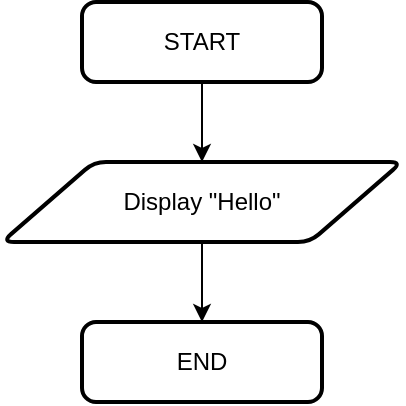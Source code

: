 <mxfile version="14.5.0" type="github" pages="5">
  <diagram id="Z9I3HItIMzRV4SYI8pXG" name="Question 1">
    <mxGraphModel dx="652" dy="371" grid="1" gridSize="10" guides="1" tooltips="1" connect="1" arrows="1" fold="1" page="1" pageScale="1" pageWidth="827" pageHeight="1169" math="0" shadow="0">
      <root>
        <mxCell id="2NIq1HPkZhXbguK2l04d-0" />
        <mxCell id="2NIq1HPkZhXbguK2l04d-1" parent="2NIq1HPkZhXbguK2l04d-0" />
        <mxCell id="J_5Q6HFixtygFqdis30S-0" value="START" style="rounded=1;whiteSpace=wrap;html=1;absoluteArcSize=1;arcSize=14;strokeWidth=2;" vertex="1" parent="2NIq1HPkZhXbguK2l04d-1">
          <mxGeometry x="320" y="40" width="120" height="40" as="geometry" />
        </mxCell>
        <mxCell id="J_5Q6HFixtygFqdis30S-1" value="Display &quot;Hello&quot;" style="shape=parallelogram;html=1;strokeWidth=2;perimeter=parallelogramPerimeter;whiteSpace=wrap;rounded=1;arcSize=12;size=0.23;" vertex="1" parent="2NIq1HPkZhXbguK2l04d-1">
          <mxGeometry x="280" y="120" width="200" height="40" as="geometry" />
        </mxCell>
        <mxCell id="J_5Q6HFixtygFqdis30S-2" value="END" style="rounded=1;whiteSpace=wrap;html=1;absoluteArcSize=1;arcSize=14;strokeWidth=2;" vertex="1" parent="2NIq1HPkZhXbguK2l04d-1">
          <mxGeometry x="320" y="200" width="120" height="40" as="geometry" />
        </mxCell>
        <mxCell id="J_5Q6HFixtygFqdis30S-3" value="" style="endArrow=classic;html=1;exitX=0.5;exitY=1;exitDx=0;exitDy=0;entryX=0.5;entryY=0;entryDx=0;entryDy=0;" edge="1" parent="2NIq1HPkZhXbguK2l04d-1" source="J_5Q6HFixtygFqdis30S-0" target="J_5Q6HFixtygFqdis30S-1">
          <mxGeometry width="50" height="50" relative="1" as="geometry">
            <mxPoint x="360" y="240" as="sourcePoint" />
            <mxPoint x="410" y="190" as="targetPoint" />
          </mxGeometry>
        </mxCell>
        <mxCell id="J_5Q6HFixtygFqdis30S-4" value="" style="endArrow=classic;html=1;exitX=0.5;exitY=1;exitDx=0;exitDy=0;entryX=0.5;entryY=0;entryDx=0;entryDy=0;" edge="1" parent="2NIq1HPkZhXbguK2l04d-1" source="J_5Q6HFixtygFqdis30S-1" target="J_5Q6HFixtygFqdis30S-2">
          <mxGeometry width="50" height="50" relative="1" as="geometry">
            <mxPoint x="360" y="240" as="sourcePoint" />
            <mxPoint x="410" y="190" as="targetPoint" />
          </mxGeometry>
        </mxCell>
      </root>
    </mxGraphModel>
  </diagram>
  <diagram id="hdb1QhX56bhDPCAvzV6t" name="Question 6">
    <mxGraphModel dx="782" dy="445" grid="1" gridSize="10" guides="1" tooltips="1" connect="1" arrows="1" fold="1" page="1" pageScale="1" pageWidth="827" pageHeight="1169" math="0" shadow="0">
      <root>
        <mxCell id="HTbKW6vL-zQmPiTwzFqD-0" />
        <mxCell id="HTbKW6vL-zQmPiTwzFqD-1" parent="HTbKW6vL-zQmPiTwzFqD-0" />
        <mxCell id="HTbKW6vL-zQmPiTwzFqD-12" value="" style="edgeStyle=orthogonalEdgeStyle;rounded=0;orthogonalLoop=1;jettySize=auto;html=1;" parent="HTbKW6vL-zQmPiTwzFqD-1" source="HTbKW6vL-zQmPiTwzFqD-4" target="HTbKW6vL-zQmPiTwzFqD-5" edge="1">
          <mxGeometry relative="1" as="geometry" />
        </mxCell>
        <mxCell id="HTbKW6vL-zQmPiTwzFqD-4" value="Display&lt;br&gt;“Enter first value”" style="shape=parallelogram;html=1;strokeWidth=2;perimeter=parallelogramPerimeter;whiteSpace=wrap;rounded=1;arcSize=12;size=0.23;" parent="HTbKW6vL-zQmPiTwzFqD-1" vertex="1">
          <mxGeometry x="360" y="120" width="160" height="40" as="geometry" />
        </mxCell>
        <mxCell id="HTbKW6vL-zQmPiTwzFqD-5" value="Read num1" style="shape=parallelogram;html=1;strokeWidth=2;perimeter=parallelogramPerimeter;whiteSpace=wrap;rounded=1;arcSize=12;size=0.23;" parent="HTbKW6vL-zQmPiTwzFqD-1" vertex="1">
          <mxGeometry x="360" y="200" width="160" height="40" as="geometry" />
        </mxCell>
        <mxCell id="HTbKW6vL-zQmPiTwzFqD-6" value="temp = num1&lt;br&gt;num1 = num2&lt;br&gt;num2 = num1" style="rounded=1;whiteSpace=wrap;html=1;absoluteArcSize=1;arcSize=14;strokeWidth=2;" parent="HTbKW6vL-zQmPiTwzFqD-1" vertex="1">
          <mxGeometry x="350" y="440" width="160" height="80" as="geometry" />
        </mxCell>
        <mxCell id="HTbKW6vL-zQmPiTwzFqD-7" value="Display &lt;br&gt;&quot;Swapped result: &lt;br&gt;first number:&quot;,num1, &quot;&lt;br&gt;Second number:&quot;, num2" style="shape=parallelogram;html=1;strokeWidth=2;perimeter=parallelogramPerimeter;whiteSpace=wrap;rounded=1;arcSize=12;size=0.23;" parent="HTbKW6vL-zQmPiTwzFqD-1" vertex="1">
          <mxGeometry x="320" y="560" width="250" height="70" as="geometry" />
        </mxCell>
        <mxCell id="HTbKW6vL-zQmPiTwzFqD-8" value="End" style="strokeWidth=2;html=1;shape=mxgraph.flowchart.terminator;whiteSpace=wrap;" parent="HTbKW6vL-zQmPiTwzFqD-1" vertex="1">
          <mxGeometry x="380" y="680" width="100" height="40" as="geometry" />
        </mxCell>
        <mxCell id="HTbKW6vL-zQmPiTwzFqD-10" value="Start" style="strokeWidth=2;html=1;shape=mxgraph.flowchart.terminator;whiteSpace=wrap;" parent="HTbKW6vL-zQmPiTwzFqD-1" vertex="1">
          <mxGeometry x="390" y="40" width="100" height="40" as="geometry" />
        </mxCell>
        <mxCell id="HTbKW6vL-zQmPiTwzFqD-11" value="" style="endArrow=classic;html=1;entryX=0.5;entryY=0;entryDx=0;entryDy=0;exitX=0.5;exitY=1;exitDx=0;exitDy=0;exitPerimeter=0;" parent="HTbKW6vL-zQmPiTwzFqD-1" source="HTbKW6vL-zQmPiTwzFqD-10" target="HTbKW6vL-zQmPiTwzFqD-4" edge="1">
          <mxGeometry width="50" height="50" relative="1" as="geometry">
            <mxPoint x="410" y="90" as="sourcePoint" />
            <mxPoint x="430" y="120" as="targetPoint" />
          </mxGeometry>
        </mxCell>
        <mxCell id="HTbKW6vL-zQmPiTwzFqD-13" value="" style="edgeStyle=orthogonalEdgeStyle;rounded=0;orthogonalLoop=1;jettySize=auto;html=1;entryX=0.558;entryY=-0.017;entryDx=0;entryDy=0;entryPerimeter=0;" parent="HTbKW6vL-zQmPiTwzFqD-1" target="HTbKW6vL-zQmPiTwzFqD-15" edge="1">
          <mxGeometry relative="1" as="geometry">
            <mxPoint x="439" y="323" as="sourcePoint" />
          </mxGeometry>
        </mxCell>
        <mxCell id="HTbKW6vL-zQmPiTwzFqD-14" value="Display&lt;br&gt;“Enter second value”" style="shape=parallelogram;html=1;strokeWidth=2;perimeter=parallelogramPerimeter;whiteSpace=wrap;rounded=1;arcSize=12;size=0.23;" parent="HTbKW6vL-zQmPiTwzFqD-1" vertex="1">
          <mxGeometry x="350" y="280" width="160" height="40" as="geometry" />
        </mxCell>
        <mxCell id="HTbKW6vL-zQmPiTwzFqD-15" value="Read num2" style="shape=parallelogram;html=1;strokeWidth=2;perimeter=parallelogramPerimeter;whiteSpace=wrap;rounded=1;arcSize=12;size=0.23;" parent="HTbKW6vL-zQmPiTwzFqD-1" vertex="1">
          <mxGeometry x="350" y="360" width="160" height="40" as="geometry" />
        </mxCell>
        <mxCell id="HTbKW6vL-zQmPiTwzFqD-17" value="" style="endArrow=classic;html=1;exitX=0.5;exitY=1;exitDx=0;exitDy=0;" parent="HTbKW6vL-zQmPiTwzFqD-1" source="HTbKW6vL-zQmPiTwzFqD-5" edge="1">
          <mxGeometry width="50" height="50" relative="1" as="geometry">
            <mxPoint x="390" y="330" as="sourcePoint" />
            <mxPoint x="440" y="280" as="targetPoint" />
          </mxGeometry>
        </mxCell>
        <mxCell id="HTbKW6vL-zQmPiTwzFqD-18" value="" style="endArrow=classic;html=1;entryX=0.563;entryY=-0.05;entryDx=0;entryDy=0;entryPerimeter=0;exitX=0.558;exitY=1.05;exitDx=0;exitDy=0;exitPerimeter=0;" parent="HTbKW6vL-zQmPiTwzFqD-1" source="HTbKW6vL-zQmPiTwzFqD-15" target="HTbKW6vL-zQmPiTwzFqD-6" edge="1">
          <mxGeometry width="50" height="50" relative="1" as="geometry">
            <mxPoint x="390" y="330" as="sourcePoint" />
            <mxPoint x="440" y="280" as="targetPoint" />
          </mxGeometry>
        </mxCell>
        <mxCell id="HTbKW6vL-zQmPiTwzFqD-19" value="" style="endArrow=classic;html=1;exitX=0.554;exitY=1.008;exitDx=0;exitDy=0;exitPerimeter=0;" parent="HTbKW6vL-zQmPiTwzFqD-1" source="HTbKW6vL-zQmPiTwzFqD-6" edge="1">
          <mxGeometry width="50" height="50" relative="1" as="geometry">
            <mxPoint x="390" y="500" as="sourcePoint" />
            <mxPoint x="439" y="560" as="targetPoint" />
          </mxGeometry>
        </mxCell>
        <mxCell id="HTbKW6vL-zQmPiTwzFqD-20" value="" style="endArrow=classic;html=1;entryX=0.593;entryY=-0.1;entryDx=0;entryDy=0;entryPerimeter=0;" parent="HTbKW6vL-zQmPiTwzFqD-1" target="HTbKW6vL-zQmPiTwzFqD-8" edge="1">
          <mxGeometry width="50" height="50" relative="1" as="geometry">
            <mxPoint x="439" y="630" as="sourcePoint" />
            <mxPoint x="440" y="580" as="targetPoint" />
          </mxGeometry>
        </mxCell>
      </root>
    </mxGraphModel>
  </diagram>
  <diagram id="VmTDdIQQ79YjZnfs1DpK" name="Question 7">
    <mxGraphModel dx="920" dy="524" grid="1" gridSize="10" guides="1" tooltips="1" connect="1" arrows="1" fold="1" page="1" pageScale="1" pageWidth="827" pageHeight="1169" math="0" shadow="0">
      <root>
        <mxCell id="RmglFAbDUGzOspu9Xq7i-0" />
        <mxCell id="RmglFAbDUGzOspu9Xq7i-1" parent="RmglFAbDUGzOspu9Xq7i-0" />
        <mxCell id="wuvWIqicnnVI6nwMEUZP-0" value="" style="edgeStyle=orthogonalEdgeStyle;rounded=0;orthogonalLoop=1;jettySize=auto;html=1;" edge="1" parent="RmglFAbDUGzOspu9Xq7i-1" source="wuvWIqicnnVI6nwMEUZP-1" target="wuvWIqicnnVI6nwMEUZP-2">
          <mxGeometry relative="1" as="geometry" />
        </mxCell>
        <mxCell id="wuvWIqicnnVI6nwMEUZP-1" value="Display&lt;br&gt;“Enter radius, r”" style="shape=parallelogram;html=1;strokeWidth=2;perimeter=parallelogramPerimeter;whiteSpace=wrap;rounded=1;arcSize=12;size=0.23;" vertex="1" parent="RmglFAbDUGzOspu9Xq7i-1">
          <mxGeometry x="360" y="120" width="160" height="40" as="geometry" />
        </mxCell>
        <mxCell id="wuvWIqicnnVI6nwMEUZP-2" value="Read r" style="shape=parallelogram;html=1;strokeWidth=2;perimeter=parallelogramPerimeter;whiteSpace=wrap;rounded=1;arcSize=12;size=0.23;" vertex="1" parent="RmglFAbDUGzOspu9Xq7i-1">
          <mxGeometry x="360" y="200" width="160" height="40" as="geometry" />
        </mxCell>
        <mxCell id="wuvWIqicnnVI6nwMEUZP-3" value="Area =&amp;nbsp;&lt;br&gt;(22/7) * (r*r);&lt;br&gt;Circumference =&amp;nbsp;&lt;br&gt;2 * (22/7) * r" style="rounded=1;whiteSpace=wrap;html=1;absoluteArcSize=1;arcSize=14;strokeWidth=2;" vertex="1" parent="RmglFAbDUGzOspu9Xq7i-1">
          <mxGeometry x="360" y="280" width="160" height="80" as="geometry" />
        </mxCell>
        <mxCell id="wuvWIqicnnVI6nwMEUZP-4" value="Display &quot;Area of circle = &quot;, Area,&amp;nbsp;&lt;br&gt;&quot;Circumference = &quot;, Circumferences" style="shape=parallelogram;html=1;strokeWidth=2;perimeter=parallelogramPerimeter;whiteSpace=wrap;rounded=1;arcSize=12;size=0.23;" vertex="1" parent="RmglFAbDUGzOspu9Xq7i-1">
          <mxGeometry x="290" y="400" width="280" height="70" as="geometry" />
        </mxCell>
        <mxCell id="wuvWIqicnnVI6nwMEUZP-5" value="End" style="strokeWidth=2;html=1;shape=mxgraph.flowchart.terminator;whiteSpace=wrap;" vertex="1" parent="RmglFAbDUGzOspu9Xq7i-1">
          <mxGeometry x="390" y="520" width="100" height="40" as="geometry" />
        </mxCell>
        <mxCell id="wuvWIqicnnVI6nwMEUZP-6" value="Start" style="strokeWidth=2;html=1;shape=mxgraph.flowchart.terminator;whiteSpace=wrap;" vertex="1" parent="RmglFAbDUGzOspu9Xq7i-1">
          <mxGeometry x="390" y="40" width="100" height="40" as="geometry" />
        </mxCell>
        <mxCell id="wuvWIqicnnVI6nwMEUZP-7" value="" style="endArrow=classic;html=1;entryX=0.5;entryY=0;entryDx=0;entryDy=0;exitX=0.5;exitY=1;exitDx=0;exitDy=0;exitPerimeter=0;" edge="1" parent="RmglFAbDUGzOspu9Xq7i-1" source="wuvWIqicnnVI6nwMEUZP-6" target="wuvWIqicnnVI6nwMEUZP-1">
          <mxGeometry width="50" height="50" relative="1" as="geometry">
            <mxPoint x="410" y="90" as="sourcePoint" />
            <mxPoint x="430" y="120" as="targetPoint" />
          </mxGeometry>
        </mxCell>
        <mxCell id="wuvWIqicnnVI6nwMEUZP-11" value="" style="endArrow=classic;html=1;exitX=0.5;exitY=1;exitDx=0;exitDy=0;" edge="1" parent="RmglFAbDUGzOspu9Xq7i-1" source="wuvWIqicnnVI6nwMEUZP-2">
          <mxGeometry width="50" height="50" relative="1" as="geometry">
            <mxPoint x="390" y="330" as="sourcePoint" />
            <mxPoint x="440" y="280" as="targetPoint" />
          </mxGeometry>
        </mxCell>
        <mxCell id="wuvWIqicnnVI6nwMEUZP-13" value="" style="endArrow=classic;html=1;exitX=0.5;exitY=1;exitDx=0;exitDy=0;entryX=0.533;entryY=-0.029;entryDx=0;entryDy=0;entryPerimeter=0;" edge="1" parent="RmglFAbDUGzOspu9Xq7i-1" source="wuvWIqicnnVI6nwMEUZP-3" target="wuvWIqicnnVI6nwMEUZP-4">
          <mxGeometry width="50" height="50" relative="1" as="geometry">
            <mxPoint x="400" y="340" as="sourcePoint" />
            <mxPoint x="449" y="400" as="targetPoint" />
          </mxGeometry>
        </mxCell>
        <mxCell id="wuvWIqicnnVI6nwMEUZP-14" value="" style="endArrow=classic;html=1;exitX=0.531;exitY=1.029;exitDx=0;exitDy=0;exitPerimeter=0;" edge="1" parent="RmglFAbDUGzOspu9Xq7i-1" source="wuvWIqicnnVI6nwMEUZP-4">
          <mxGeometry width="50" height="50" relative="1" as="geometry">
            <mxPoint x="449" y="470" as="sourcePoint" />
            <mxPoint x="439" y="516" as="targetPoint" />
          </mxGeometry>
        </mxCell>
        <mxCell id="wuvWIqicnnVI6nwMEUZP-15" value="&lt;p class=&quot;MsoListParagraph&quot; style=&quot;margin-left: 18pt ; text-align: justify ; text-indent: -18pt&quot;&gt;&lt;span lang=&quot;EN-US&quot; style=&quot;line-height: 115%&quot;&gt;Calculate the Area and the circumference for a circle. (Area of circle = &lt;/span&gt;&lt;i&gt;&lt;span lang=&quot;EN-US&quot; style=&quot;line-height: 115% ; font-family: &amp;#34;georgia&amp;#34; , serif ; color: rgb(34 , 34 , 34)&quot;&gt;π r&lt;sup&gt;2 &lt;/sup&gt;&lt;/span&gt;&lt;/i&gt;&lt;span lang=&quot;EN-US&quot; style=&quot;line-height: 115%&quot;&gt;circumference&lt;br&gt;of circle = 2 π r)&lt;/span&gt;&lt;/p&gt;" style="text;whiteSpace=wrap;html=1;" vertex="1" parent="RmglFAbDUGzOspu9Xq7i-1">
          <mxGeometry x="20" y="50" width="290" height="130" as="geometry" />
        </mxCell>
      </root>
    </mxGraphModel>
  </diagram>
  <diagram id="i_q2Mqxjz6lrnVY0nAk3" name="Question 8">
    <mxGraphModel dx="920" dy="524" grid="1" gridSize="10" guides="1" tooltips="1" connect="1" arrows="1" fold="1" page="1" pageScale="1" pageWidth="827" pageHeight="1169" math="0" shadow="0">
      <root>
        <mxCell id="5DvxE7c9MbWZt-97Ki6q-0" />
        <mxCell id="5DvxE7c9MbWZt-97Ki6q-1" parent="5DvxE7c9MbWZt-97Ki6q-0" />
        <mxCell id="QPL5PoWOiPbHzCGpLbsv-0" value="" style="edgeStyle=orthogonalEdgeStyle;rounded=0;orthogonalLoop=1;jettySize=auto;html=1;" edge="1" parent="5DvxE7c9MbWZt-97Ki6q-1" source="QPL5PoWOiPbHzCGpLbsv-1" target="QPL5PoWOiPbHzCGpLbsv-2">
          <mxGeometry relative="1" as="geometry" />
        </mxCell>
        <mxCell id="QPL5PoWOiPbHzCGpLbsv-1" value="Display&lt;br&gt;“Enter marks for EIM”" style="shape=parallelogram;html=1;strokeWidth=2;perimeter=parallelogramPerimeter;whiteSpace=wrap;rounded=1;arcSize=12;size=0.23;" vertex="1" parent="5DvxE7c9MbWZt-97Ki6q-1">
          <mxGeometry x="320" y="100" width="240" height="40" as="geometry" />
        </mxCell>
        <mxCell id="QPL5PoWOiPbHzCGpLbsv-2" value="Read marks1" style="shape=parallelogram;html=1;strokeWidth=2;perimeter=parallelogramPerimeter;whiteSpace=wrap;rounded=1;arcSize=12;size=0.23;" vertex="1" parent="5DvxE7c9MbWZt-97Ki6q-1">
          <mxGeometry x="360" y="180" width="160" height="40" as="geometry" />
        </mxCell>
        <mxCell id="QPL5PoWOiPbHzCGpLbsv-3" value="Total = marks1 + marks2 + marks3+ marks4 + marks5&lt;br&gt;Average = Total / 5" style="rounded=1;whiteSpace=wrap;html=1;absoluteArcSize=1;arcSize=14;strokeWidth=2;" vertex="1" parent="5DvxE7c9MbWZt-97Ki6q-1">
          <mxGeometry x="200" y="900" width="480" height="80" as="geometry" />
        </mxCell>
        <mxCell id="QPL5PoWOiPbHzCGpLbsv-4" value="Display &lt;br&gt;&quot;Total marks: &quot;, Total, &lt;br&gt;&quot;Average marks(%): &quot;, Average" style="shape=parallelogram;html=1;strokeWidth=2;perimeter=parallelogramPerimeter;whiteSpace=wrap;rounded=1;arcSize=12;size=0.23;" vertex="1" parent="5DvxE7c9MbWZt-97Ki6q-1">
          <mxGeometry x="290" y="1020" width="280" height="70" as="geometry" />
        </mxCell>
        <mxCell id="QPL5PoWOiPbHzCGpLbsv-5" value="End" style="strokeWidth=2;html=1;shape=mxgraph.flowchart.terminator;whiteSpace=wrap;" vertex="1" parent="5DvxE7c9MbWZt-97Ki6q-1">
          <mxGeometry x="390" y="1140" width="100" height="40" as="geometry" />
        </mxCell>
        <mxCell id="QPL5PoWOiPbHzCGpLbsv-6" value="Start" style="strokeWidth=2;html=1;shape=mxgraph.flowchart.terminator;whiteSpace=wrap;" vertex="1" parent="5DvxE7c9MbWZt-97Ki6q-1">
          <mxGeometry x="390" y="20" width="100" height="40" as="geometry" />
        </mxCell>
        <mxCell id="QPL5PoWOiPbHzCGpLbsv-7" value="" style="endArrow=classic;html=1;entryX=0.5;entryY=0;entryDx=0;entryDy=0;exitX=0.5;exitY=1;exitDx=0;exitDy=0;exitPerimeter=0;" edge="1" parent="5DvxE7c9MbWZt-97Ki6q-1" source="QPL5PoWOiPbHzCGpLbsv-6" target="QPL5PoWOiPbHzCGpLbsv-1">
          <mxGeometry width="50" height="50" relative="1" as="geometry">
            <mxPoint x="410" y="70" as="sourcePoint" />
            <mxPoint x="430" y="100" as="targetPoint" />
          </mxGeometry>
        </mxCell>
        <mxCell id="QPL5PoWOiPbHzCGpLbsv-8" value="" style="endArrow=classic;html=1;exitX=0.5;exitY=1;exitDx=0;exitDy=0;" edge="1" parent="5DvxE7c9MbWZt-97Ki6q-1" source="QPL5PoWOiPbHzCGpLbsv-2">
          <mxGeometry width="50" height="50" relative="1" as="geometry">
            <mxPoint x="390" y="310" as="sourcePoint" />
            <mxPoint x="440" y="260" as="targetPoint" />
          </mxGeometry>
        </mxCell>
        <mxCell id="QPL5PoWOiPbHzCGpLbsv-9" value="" style="endArrow=classic;html=1;exitX=0.5;exitY=1;exitDx=0;exitDy=0;entryX=0.533;entryY=-0.029;entryDx=0;entryDy=0;entryPerimeter=0;" edge="1" parent="5DvxE7c9MbWZt-97Ki6q-1" source="QPL5PoWOiPbHzCGpLbsv-3" target="QPL5PoWOiPbHzCGpLbsv-4">
          <mxGeometry width="50" height="50" relative="1" as="geometry">
            <mxPoint x="400" y="960" as="sourcePoint" />
            <mxPoint x="449" y="1020" as="targetPoint" />
          </mxGeometry>
        </mxCell>
        <mxCell id="QPL5PoWOiPbHzCGpLbsv-10" value="" style="endArrow=classic;html=1;exitX=0.531;exitY=1.029;exitDx=0;exitDy=0;exitPerimeter=0;" edge="1" parent="5DvxE7c9MbWZt-97Ki6q-1" source="QPL5PoWOiPbHzCGpLbsv-4">
          <mxGeometry width="50" height="50" relative="1" as="geometry">
            <mxPoint x="449" y="1090" as="sourcePoint" />
            <mxPoint x="439.0" y="1136" as="targetPoint" />
          </mxGeometry>
        </mxCell>
        <mxCell id="QPL5PoWOiPbHzCGpLbsv-15" value="" style="edgeStyle=orthogonalEdgeStyle;rounded=0;orthogonalLoop=1;jettySize=auto;html=1;" edge="1" parent="5DvxE7c9MbWZt-97Ki6q-1" source="QPL5PoWOiPbHzCGpLbsv-16" target="QPL5PoWOiPbHzCGpLbsv-17">
          <mxGeometry relative="1" as="geometry" />
        </mxCell>
        <mxCell id="QPL5PoWOiPbHzCGpLbsv-16" value="Display&lt;br&gt;“Enter marks for CSA”" style="shape=parallelogram;html=1;strokeWidth=2;perimeter=parallelogramPerimeter;whiteSpace=wrap;rounded=1;arcSize=12;size=0.23;" vertex="1" parent="5DvxE7c9MbWZt-97Ki6q-1">
          <mxGeometry x="320" y="260" width="240" height="40" as="geometry" />
        </mxCell>
        <mxCell id="QPL5PoWOiPbHzCGpLbsv-17" value="Read marks2" style="shape=parallelogram;html=1;strokeWidth=2;perimeter=parallelogramPerimeter;whiteSpace=wrap;rounded=1;arcSize=12;size=0.23;" vertex="1" parent="5DvxE7c9MbWZt-97Ki6q-1">
          <mxGeometry x="360" y="340" width="160" height="40" as="geometry" />
        </mxCell>
        <mxCell id="QPL5PoWOiPbHzCGpLbsv-18" value="" style="endArrow=classic;html=1;exitX=0.5;exitY=1;exitDx=0;exitDy=0;" edge="1" parent="5DvxE7c9MbWZt-97Ki6q-1" source="QPL5PoWOiPbHzCGpLbsv-17">
          <mxGeometry width="50" height="50" relative="1" as="geometry">
            <mxPoint x="390" y="470" as="sourcePoint" />
            <mxPoint x="440" y="420" as="targetPoint" />
          </mxGeometry>
        </mxCell>
        <mxCell id="QPL5PoWOiPbHzCGpLbsv-23" value="" style="edgeStyle=orthogonalEdgeStyle;rounded=0;orthogonalLoop=1;jettySize=auto;html=1;" edge="1" parent="5DvxE7c9MbWZt-97Ki6q-1" source="QPL5PoWOiPbHzCGpLbsv-24" target="QPL5PoWOiPbHzCGpLbsv-25">
          <mxGeometry relative="1" as="geometry" />
        </mxCell>
        <mxCell id="QPL5PoWOiPbHzCGpLbsv-24" value="Display&lt;br&gt;“Enter marks for PWP”" style="shape=parallelogram;html=1;strokeWidth=2;perimeter=parallelogramPerimeter;whiteSpace=wrap;rounded=1;arcSize=12;size=0.23;" vertex="1" parent="5DvxE7c9MbWZt-97Ki6q-1">
          <mxGeometry x="320" y="420" width="240" height="40" as="geometry" />
        </mxCell>
        <mxCell id="QPL5PoWOiPbHzCGpLbsv-25" value="Read marks3" style="shape=parallelogram;html=1;strokeWidth=2;perimeter=parallelogramPerimeter;whiteSpace=wrap;rounded=1;arcSize=12;size=0.23;" vertex="1" parent="5DvxE7c9MbWZt-97Ki6q-1">
          <mxGeometry x="360" y="500" width="160" height="40" as="geometry" />
        </mxCell>
        <mxCell id="QPL5PoWOiPbHzCGpLbsv-26" value="" style="endArrow=classic;html=1;exitX=0.5;exitY=1;exitDx=0;exitDy=0;" edge="1" parent="5DvxE7c9MbWZt-97Ki6q-1" source="QPL5PoWOiPbHzCGpLbsv-25">
          <mxGeometry width="50" height="50" relative="1" as="geometry">
            <mxPoint x="390" y="630" as="sourcePoint" />
            <mxPoint x="440" y="580" as="targetPoint" />
          </mxGeometry>
        </mxCell>
        <mxCell id="QPL5PoWOiPbHzCGpLbsv-27" value="" style="edgeStyle=orthogonalEdgeStyle;rounded=0;orthogonalLoop=1;jettySize=auto;html=1;" edge="1" parent="5DvxE7c9MbWZt-97Ki6q-1" source="QPL5PoWOiPbHzCGpLbsv-28" target="QPL5PoWOiPbHzCGpLbsv-29">
          <mxGeometry relative="1" as="geometry" />
        </mxCell>
        <mxCell id="QPL5PoWOiPbHzCGpLbsv-28" value="Display&lt;br&gt;“Enter marks for OS”" style="shape=parallelogram;html=1;strokeWidth=2;perimeter=parallelogramPerimeter;whiteSpace=wrap;rounded=1;arcSize=12;size=0.23;" vertex="1" parent="5DvxE7c9MbWZt-97Ki6q-1">
          <mxGeometry x="320" y="580" width="240" height="40" as="geometry" />
        </mxCell>
        <mxCell id="QPL5PoWOiPbHzCGpLbsv-29" value="Read marks4" style="shape=parallelogram;html=1;strokeWidth=2;perimeter=parallelogramPerimeter;whiteSpace=wrap;rounded=1;arcSize=12;size=0.23;" vertex="1" parent="5DvxE7c9MbWZt-97Ki6q-1">
          <mxGeometry x="360" y="660" width="160" height="40" as="geometry" />
        </mxCell>
        <mxCell id="QPL5PoWOiPbHzCGpLbsv-30" value="" style="endArrow=classic;html=1;exitX=0.5;exitY=1;exitDx=0;exitDy=0;" edge="1" parent="5DvxE7c9MbWZt-97Ki6q-1" source="QPL5PoWOiPbHzCGpLbsv-29">
          <mxGeometry width="50" height="50" relative="1" as="geometry">
            <mxPoint x="390" y="790" as="sourcePoint" />
            <mxPoint x="440" y="740" as="targetPoint" />
          </mxGeometry>
        </mxCell>
        <mxCell id="QPL5PoWOiPbHzCGpLbsv-31" value="" style="edgeStyle=orthogonalEdgeStyle;rounded=0;orthogonalLoop=1;jettySize=auto;html=1;" edge="1" parent="5DvxE7c9MbWZt-97Ki6q-1" source="QPL5PoWOiPbHzCGpLbsv-32" target="QPL5PoWOiPbHzCGpLbsv-33">
          <mxGeometry relative="1" as="geometry" />
        </mxCell>
        <mxCell id="QPL5PoWOiPbHzCGpLbsv-32" value="Display&lt;br&gt;“Enter marks for DAS”" style="shape=parallelogram;html=1;strokeWidth=2;perimeter=parallelogramPerimeter;whiteSpace=wrap;rounded=1;arcSize=12;size=0.23;" vertex="1" parent="5DvxE7c9MbWZt-97Ki6q-1">
          <mxGeometry x="320" y="740" width="240" height="40" as="geometry" />
        </mxCell>
        <mxCell id="QPL5PoWOiPbHzCGpLbsv-33" value="Read marks5" style="shape=parallelogram;html=1;strokeWidth=2;perimeter=parallelogramPerimeter;whiteSpace=wrap;rounded=1;arcSize=12;size=0.23;" vertex="1" parent="5DvxE7c9MbWZt-97Ki6q-1">
          <mxGeometry x="360" y="820" width="160" height="40" as="geometry" />
        </mxCell>
        <mxCell id="QPL5PoWOiPbHzCGpLbsv-34" value="" style="endArrow=classic;html=1;exitX=0.5;exitY=1;exitDx=0;exitDy=0;" edge="1" parent="5DvxE7c9MbWZt-97Ki6q-1" source="QPL5PoWOiPbHzCGpLbsv-33">
          <mxGeometry width="50" height="50" relative="1" as="geometry">
            <mxPoint x="390" y="950" as="sourcePoint" />
            <mxPoint x="440" y="900" as="targetPoint" />
          </mxGeometry>
        </mxCell>
      </root>
    </mxGraphModel>
  </diagram>
  <diagram id="WqMU6Z7H-rnm5xSzlb3x" name="Question 9">
    <mxGraphModel dx="782" dy="445" grid="1" gridSize="10" guides="1" tooltips="1" connect="1" arrows="1" fold="1" page="1" pageScale="1" pageWidth="827" pageHeight="1169" math="0" shadow="0">
      <root>
        <mxCell id="IIzt0bOx44Ja2OD-rsXq-0" />
        <mxCell id="IIzt0bOx44Ja2OD-rsXq-1" parent="IIzt0bOx44Ja2OD-rsXq-0" />
        <mxCell id="Gd8MB-sN4RTuhugrraof-0" value="" style="edgeStyle=orthogonalEdgeStyle;rounded=0;orthogonalLoop=1;jettySize=auto;html=1;" parent="IIzt0bOx44Ja2OD-rsXq-1" source="Gd8MB-sN4RTuhugrraof-1" target="Gd8MB-sN4RTuhugrraof-2" edge="1">
          <mxGeometry relative="1" as="geometry" />
        </mxCell>
        <mxCell id="Gd8MB-sN4RTuhugrraof-1" value="Display&lt;br&gt;“Enter employee&#39;s basic”" style="shape=parallelogram;html=1;strokeWidth=2;perimeter=parallelogramPerimeter;whiteSpace=wrap;rounded=1;arcSize=12;size=0.23;" parent="IIzt0bOx44Ja2OD-rsXq-1" vertex="1">
          <mxGeometry x="320" y="120" width="240" height="40" as="geometry" />
        </mxCell>
        <mxCell id="Gd8MB-sN4RTuhugrraof-2" value="Read basic" style="shape=parallelogram;html=1;strokeWidth=2;perimeter=parallelogramPerimeter;whiteSpace=wrap;rounded=1;arcSize=12;size=0.23;" parent="IIzt0bOx44Ja2OD-rsXq-1" vertex="1">
          <mxGeometry x="360" y="200" width="160" height="40" as="geometry" />
        </mxCell>
        <mxCell id="Gd8MB-sN4RTuhugrraof-3" value="Grade_pay = basic * 2&lt;br&gt;da = basic * 0.7&lt;br&gt;ta = 200&lt;br&gt;hra = basic * 0.2&lt;br&gt;salary = Grade_pay + DA + TA + HRA" style="rounded=1;whiteSpace=wrap;html=1;absoluteArcSize=1;arcSize=14;strokeWidth=2;" parent="IIzt0bOx44Ja2OD-rsXq-1" vertex="1">
          <mxGeometry x="320" y="280" width="240" height="80" as="geometry" />
        </mxCell>
        <mxCell id="Gd8MB-sN4RTuhugrraof-4" value="Display &quot;Salary: &quot;, salary" style="shape=parallelogram;html=1;strokeWidth=2;perimeter=parallelogramPerimeter;whiteSpace=wrap;rounded=1;arcSize=12;size=0.23;" parent="IIzt0bOx44Ja2OD-rsXq-1" vertex="1">
          <mxGeometry x="290" y="400" width="280" height="70" as="geometry" />
        </mxCell>
        <mxCell id="Gd8MB-sN4RTuhugrraof-5" value="End" style="strokeWidth=2;html=1;shape=mxgraph.flowchart.terminator;whiteSpace=wrap;" parent="IIzt0bOx44Ja2OD-rsXq-1" vertex="1">
          <mxGeometry x="390" y="520" width="100" height="40" as="geometry" />
        </mxCell>
        <mxCell id="Gd8MB-sN4RTuhugrraof-6" value="Start" style="strokeWidth=2;html=1;shape=mxgraph.flowchart.terminator;whiteSpace=wrap;" parent="IIzt0bOx44Ja2OD-rsXq-1" vertex="1">
          <mxGeometry x="390" y="40" width="100" height="40" as="geometry" />
        </mxCell>
        <mxCell id="Gd8MB-sN4RTuhugrraof-7" value="" style="endArrow=classic;html=1;entryX=0.5;entryY=0;entryDx=0;entryDy=0;exitX=0.5;exitY=1;exitDx=0;exitDy=0;exitPerimeter=0;" parent="IIzt0bOx44Ja2OD-rsXq-1" source="Gd8MB-sN4RTuhugrraof-6" target="Gd8MB-sN4RTuhugrraof-1" edge="1">
          <mxGeometry width="50" height="50" relative="1" as="geometry">
            <mxPoint x="410" y="90" as="sourcePoint" />
            <mxPoint x="430" y="120" as="targetPoint" />
          </mxGeometry>
        </mxCell>
        <mxCell id="Gd8MB-sN4RTuhugrraof-8" value="" style="endArrow=classic;html=1;exitX=0.5;exitY=1;exitDx=0;exitDy=0;" parent="IIzt0bOx44Ja2OD-rsXq-1" source="Gd8MB-sN4RTuhugrraof-2" edge="1">
          <mxGeometry width="50" height="50" relative="1" as="geometry">
            <mxPoint x="390" y="330" as="sourcePoint" />
            <mxPoint x="440" y="280" as="targetPoint" />
          </mxGeometry>
        </mxCell>
        <mxCell id="Gd8MB-sN4RTuhugrraof-9" value="" style="endArrow=classic;html=1;exitX=0.5;exitY=1;exitDx=0;exitDy=0;entryX=0.533;entryY=-0.029;entryDx=0;entryDy=0;entryPerimeter=0;" parent="IIzt0bOx44Ja2OD-rsXq-1" source="Gd8MB-sN4RTuhugrraof-3" target="Gd8MB-sN4RTuhugrraof-4" edge="1">
          <mxGeometry width="50" height="50" relative="1" as="geometry">
            <mxPoint x="400" y="340" as="sourcePoint" />
            <mxPoint x="449" y="400" as="targetPoint" />
          </mxGeometry>
        </mxCell>
        <mxCell id="Gd8MB-sN4RTuhugrraof-10" value="" style="endArrow=classic;html=1;exitX=0.531;exitY=1.029;exitDx=0;exitDy=0;exitPerimeter=0;" parent="IIzt0bOx44Ja2OD-rsXq-1" source="Gd8MB-sN4RTuhugrraof-4" edge="1">
          <mxGeometry width="50" height="50" relative="1" as="geometry">
            <mxPoint x="449" y="470" as="sourcePoint" />
            <mxPoint x="439.0" y="516" as="targetPoint" />
          </mxGeometry>
        </mxCell>
      </root>
    </mxGraphModel>
  </diagram>
</mxfile>
